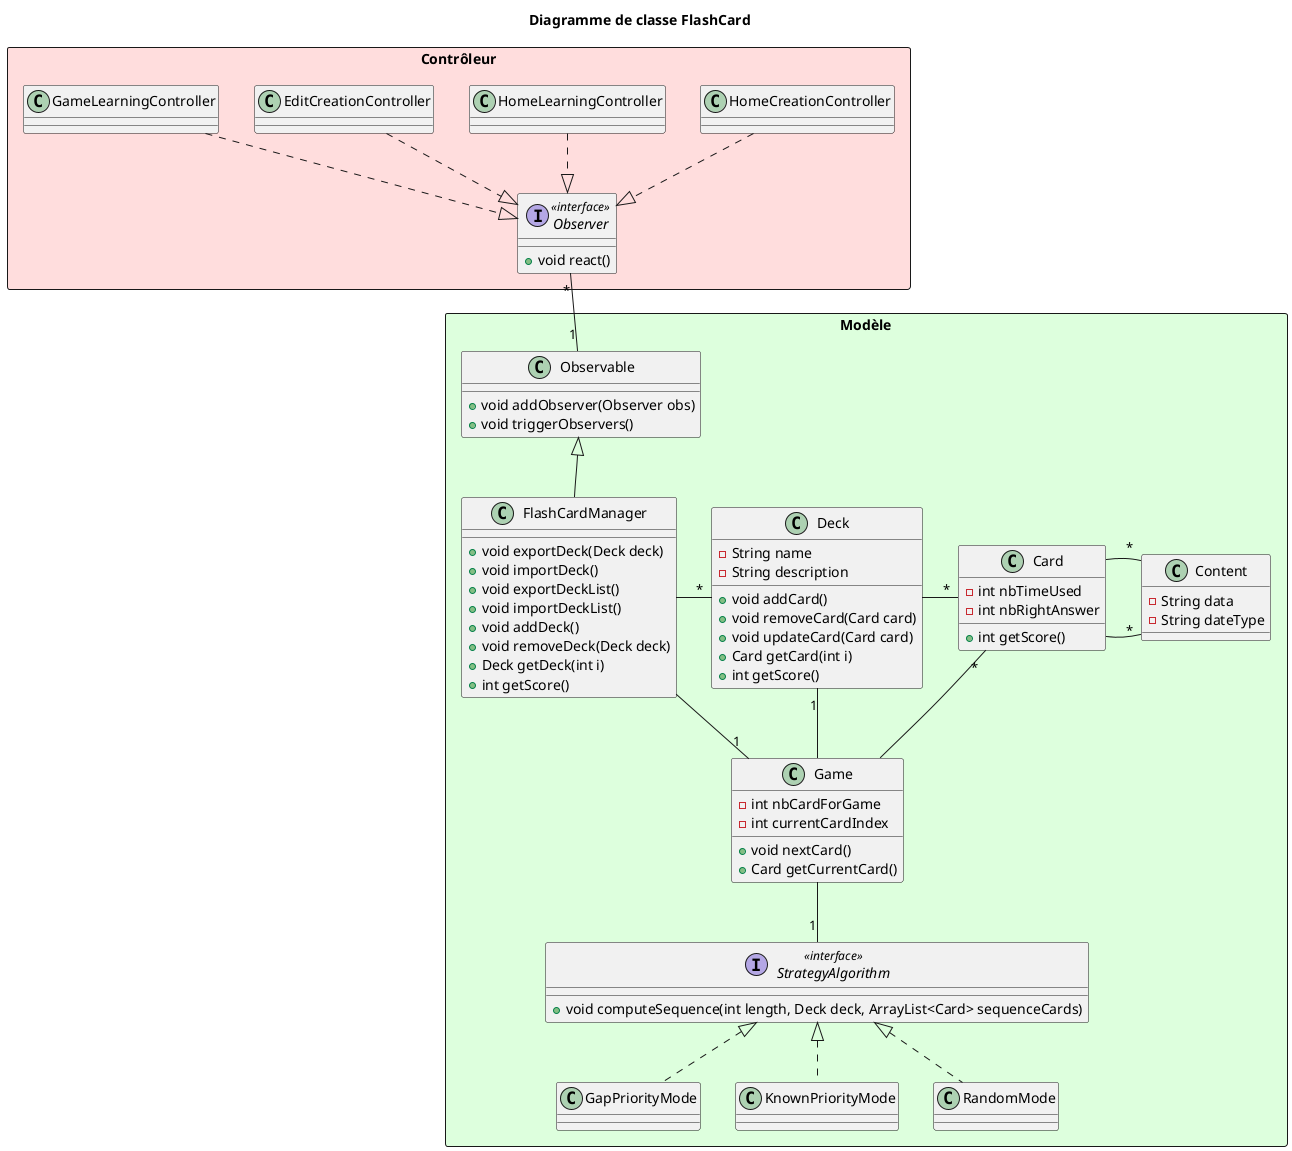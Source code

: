 @startuml

    title "Diagramme de classe FlashCard"

    package "Modèle" <<Rectangle>> #DDFFDD {
        interface StrategyAlgorithm<<interface>>{
            + void computeSequence(int length, Deck deck, ArrayList<Card> sequenceCards)
        }
        class Observable{
            + void addObserver(Observer obs)
            + void triggerObservers()
        }
        class Content {
            - String data
            - String dateType
        }
        class Card {
            - int nbTimeUsed
            - int nbRightAnswer
            + int getScore()
        }
        class Deck {
            - String name
            - String description
            + void addCard()
            + void removeCard(Card card)
            + void updateCard(Card card)
            + Card getCard(int i)
            + int getScore()
        }
        class FlashCardManager {
            + void exportDeck(Deck deck)
            + void importDeck()
            + void exportDeckList()
            + void importDeckList()
            + void addDeck()
            + void removeDeck(Deck deck)
            + Deck getDeck(int i)
            + int getScore()
        }
        class Game {
            - int nbCardForGame
            - int currentCardIndex
            + void nextCard()
            + Card getCurrentCard()
        }
        class GapPriorityMode {}
        class KnownPriorityMode {}
        class RandomMode {}
    }

    package "Contrôleur" <<Rectangle>> #FFDDDD {
        interface Observer<<interface>>{
            + void react()
        }

        class GameLearningController {}
        class EditCreationController {}
        class HomeLearningController {}
        class HomeCreationController {}
    }

    GameLearningController -[hidden]right- EditCreationController
    EditCreationController -[hidden]right- HomeLearningController
    HomeLearningController -[hidden]right- HomeCreationController
    HomeCreationController -[hidden]right- FlashCardManager

    GameLearningController .down.|> Observer
    EditCreationController .down.|> Observer
    HomeLearningController .down.|> Observer
    HomeCreationController .down.|> Observer

    Observer "*" -down- "1" Observable

    FlashCardManager -up-|> Observable
    FlashCardManager -right- "*" Deck
    Deck -right- "*" Card
    Card -right- "*" Content
    Card -right- "*" Content

    Game "1" -up- FlashCardManager
    Game -up- "1" Deck
    Game -up- "*" Card
    Game -down- "1" StrategyAlgorithm
    StrategyAlgorithm <|.down. GapPriorityMode
    StrategyAlgorithm <|.down. KnownPriorityMode
    StrategyAlgorithm <|.down. RandomMode

@enduml
